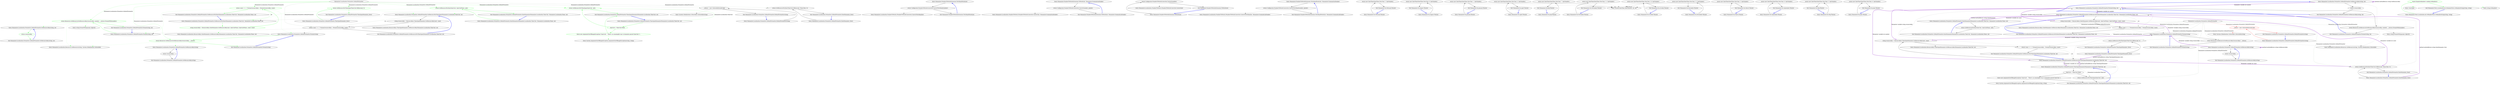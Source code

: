 digraph  {
m0_37 [label="Entry Humanizer.Localisation.Formatters.DefaultFormatter.GetResourceKey(string, int)", span="105-105", cluster="Humanizer.Localisation.Formatters.DefaultFormatter.GetResourceKey(string, int)", file="DateHumanizeTests.cs"];
m0_39 [label="return resourceKey;", span="107-107", cluster="Humanizer.Localisation.Formatters.DefaultFormatter.GetResourceKey(string, int)", color=green, community=0, file="DateHumanizeTests.cs"];
m0_40 [label="Exit Humanizer.Localisation.Formatters.DefaultFormatter.GetResourceKey(string, int)", span="105-105", cluster="Humanizer.Localisation.Formatters.DefaultFormatter.GetResourceKey(string, int)", file="DateHumanizeTests.cs"];
m0_8 [label="Entry Humanizer.Localisation.Formatters.DefaultFormatter.DateHumanize(Humanizer.Localisation.TimeUnit, Humanizer.Localisation.Tense, int)", span="37-37", cluster="Humanizer.Localisation.Formatters.DefaultFormatter.DateHumanize(Humanizer.Localisation.TimeUnit, Humanizer.Localisation.Tense, int)", file="DateHumanizeTests.cs"];
m0_9 [label="return GetResourceForDate(timeUnit, timeUnitTense, unit);", span="39-39", cluster="Humanizer.Localisation.Formatters.DefaultFormatter.DateHumanize(Humanizer.Localisation.TimeUnit, Humanizer.Localisation.Tense, int)", color=green, community=0, file="DateHumanizeTests.cs"];
m0_10 [label="Exit Humanizer.Localisation.Formatters.DefaultFormatter.DateHumanize(Humanizer.Localisation.TimeUnit, Humanizer.Localisation.Tense, int)", span="37-37", cluster="Humanizer.Localisation.Formatters.DefaultFormatter.DateHumanize(Humanizer.Localisation.TimeUnit, Humanizer.Localisation.Tense, int)", file="DateHumanizeTests.cs"];
m0_7 [label="Entry Humanizer.Localisation.Formatters.DefaultFormatter.GetResourceForDate(Humanizer.Localisation.TimeUnit, Humanizer.Localisation.Tense, int)", span="66-66", cluster="Humanizer.Localisation.Formatters.DefaultFormatter.GetResourceForDate(Humanizer.Localisation.TimeUnit, Humanizer.Localisation.Tense, int)", file="DateHumanizeTests.cs"];
m0_21 [label="string resourceKey = ResourceKeys.DateHumanize.GetResourceKey(unit, timeUnitTense: timeUnitTense, count: count)", span="68-68", cluster="Humanizer.Localisation.Formatters.DefaultFormatter.GetResourceForDate(Humanizer.Localisation.TimeUnit, Humanizer.Localisation.Tense, int)", color=green, community=0, file="DateHumanizeTests.cs"];
m0_22 [label="return count == 1 ? Format(resourceKey) : Format(resourceKey, count);", span="69-69", cluster="Humanizer.Localisation.Formatters.DefaultFormatter.GetResourceForDate(Humanizer.Localisation.TimeUnit, Humanizer.Localisation.Tense, int)", color=green, community=0, file="DateHumanizeTests.cs"];
m0_23 [label="Exit Humanizer.Localisation.Formatters.DefaultFormatter.GetResourceForDate(Humanizer.Localisation.TimeUnit, Humanizer.Localisation.Tense, int)", span="66-66", cluster="Humanizer.Localisation.Formatters.DefaultFormatter.GetResourceForDate(Humanizer.Localisation.TimeUnit, Humanizer.Localisation.Tense, int)", file="DateHumanizeTests.cs"];
m0_24 [label="Entry Humanizer.Localisation.ResourceKeys.DateHumanize.GetResourceKey(Humanizer.Localisation.TimeUnit, Humanizer.Localisation.Tense, int)", span="30-30", cluster="Humanizer.Localisation.ResourceKeys.DateHumanize.GetResourceKey(Humanizer.Localisation.TimeUnit, Humanizer.Localisation.Tense, int)", file="DateHumanizeTests.cs"];
m0_0 [label="Entry Humanizer.Localisation.Formatters.DefaultFormatter.DefaultFormatter(string)", span="16-16", cluster="Humanizer.Localisation.Formatters.DefaultFormatter.DefaultFormatter(string)", file="DateHumanizeTests.cs"];
m0_1 [label="_culture = new CultureInfo(localeCode)", span="18-18", cluster="Humanizer.Localisation.Formatters.DefaultFormatter.DefaultFormatter(string)", file="DateHumanizeTests.cs"];
m0_2 [label="Exit Humanizer.Localisation.Formatters.DefaultFormatter.DefaultFormatter(string)", span="16-16", cluster="Humanizer.Localisation.Formatters.DefaultFormatter.DefaultFormatter(string)", file="DateHumanizeTests.cs"];
m0_20 [label="Entry System.ArgumentOutOfRangeException.ArgumentOutOfRangeException(string, string)", span="0-0", cluster="System.ArgumentOutOfRangeException.ArgumentOutOfRangeException(string, string)", file="DateHumanizeTests.cs"];
m0_15 [label="Entry Humanizer.Localisation.Formatters.DefaultFormatter.TimeSpanHumanize(Humanizer.Localisation.TimeUnit, int)", span="58-58", cluster="Humanizer.Localisation.Formatters.DefaultFormatter.TimeSpanHumanize(Humanizer.Localisation.TimeUnit, int)", file="DateHumanizeTests.cs"];
m0_16 [label="timeUnit > TimeUnit.Week", span="60-60", cluster="Humanizer.Localisation.Formatters.DefaultFormatter.TimeSpanHumanize(Humanizer.Localisation.TimeUnit, int)", color=green, community=0, file="DateHumanizeTests.cs"];
m0_17 [label="throw new ArgumentOutOfRangeException(''timeUnit'', ''There's no meaningful way to humanize passed timeUnit.'');", span="61-61", cluster="Humanizer.Localisation.Formatters.DefaultFormatter.TimeSpanHumanize(Humanizer.Localisation.TimeUnit, int)", color=green, community=0, file="DateHumanizeTests.cs"];
m0_18 [label="return GetResourceForTimeSpan(timeUnit, unit);", span="63-63", cluster="Humanizer.Localisation.Formatters.DefaultFormatter.TimeSpanHumanize(Humanizer.Localisation.TimeUnit, int)", color=green, community=0, file="DateHumanizeTests.cs"];
m0_19 [label="Exit Humanizer.Localisation.Formatters.DefaultFormatter.TimeSpanHumanize(Humanizer.Localisation.TimeUnit, int)", span="58-58", cluster="Humanizer.Localisation.Formatters.DefaultFormatter.TimeSpanHumanize(Humanizer.Localisation.TimeUnit, int)", file="DateHumanizeTests.cs"];
m0_26 [label="Entry Humanizer.Localisation.Formatters.DefaultFormatter.Format(string, int)", span="94-94", cluster="Humanizer.Localisation.Formatters.DefaultFormatter.Format(string, int)", file="DateHumanizeTests.cs"];
m0_35 [label="return Resources.GetResource(GetResourceKey(resourceKey, number), _culture).FormatWith(number);", span="96-96", cluster="Humanizer.Localisation.Formatters.DefaultFormatter.Format(string, int)", color=green, community=0, file="DateHumanizeTests.cs"];
m0_36 [label="Exit Humanizer.Localisation.Formatters.DefaultFormatter.Format(string, int)", span="94-94", cluster="Humanizer.Localisation.Formatters.DefaultFormatter.Format(string, int)", file="DateHumanizeTests.cs"];
m0_14 [label="Entry Humanizer.Localisation.Formatters.DefaultFormatter.GetResourceForTimeSpan(Humanizer.Localisation.TimeUnit, int)", span="72-72", cluster="Humanizer.Localisation.Formatters.DefaultFormatter.GetResourceForTimeSpan(Humanizer.Localisation.TimeUnit, int)", file="DateHumanizeTests.cs"];
m0_28 [label="return count == 1 ? Format(resourceKey) : Format(resourceKey, count);", span="75-75", cluster="Humanizer.Localisation.Formatters.DefaultFormatter.GetResourceForTimeSpan(Humanizer.Localisation.TimeUnit, int)", file="DateHumanizeTests.cs"];
m0_27 [label="string resourceKey = ResourceKeys.TimeSpanHumanize.GetResourceKey(unit, count)", span="74-74", cluster="Humanizer.Localisation.Formatters.DefaultFormatter.GetResourceForTimeSpan(Humanizer.Localisation.TimeUnit, int)", file="DateHumanizeTests.cs"];
m0_29 [label="Exit Humanizer.Localisation.Formatters.DefaultFormatter.GetResourceForTimeSpan(Humanizer.Localisation.TimeUnit, int)", span="72-72", cluster="Humanizer.Localisation.Formatters.DefaultFormatter.GetResourceForTimeSpan(Humanizer.Localisation.TimeUnit, int)", file="DateHumanizeTests.cs"];
m0_38 [label="Entry string.FormatWith(params object[])", span="15-15", cluster="string.FormatWith(params object[])", file="DateHumanizeTests.cs"];
m0_25 [label="Entry Humanizer.Localisation.Formatters.DefaultFormatter.Format(string)", span="83-83", cluster="Humanizer.Localisation.Formatters.DefaultFormatter.Format(string)", file="DateHumanizeTests.cs"];
m0_31 [label="return Resources.GetResource(GetResourceKey(resourceKey), _culture);", span="85-85", cluster="Humanizer.Localisation.Formatters.DefaultFormatter.Format(string)", color=green, community=0, file="DateHumanizeTests.cs"];
m0_32 [label="Exit Humanizer.Localisation.Formatters.DefaultFormatter.Format(string)", span="83-83", cluster="Humanizer.Localisation.Formatters.DefaultFormatter.Format(string)", file="DateHumanizeTests.cs"];
m0_30 [label="Entry Humanizer.Localisation.ResourceKeys.TimeSpanHumanize.GetResourceKey(Humanizer.Localisation.TimeUnit, int)", span="22-22", cluster="Humanizer.Localisation.ResourceKeys.TimeSpanHumanize.GetResourceKey(Humanizer.Localisation.TimeUnit, int)", file="DateHumanizeTests.cs"];
m0_33 [label="Entry Humanizer.Localisation.Formatters.DefaultFormatter.GetResourceKey(string)", span="115-115", cluster="Humanizer.Localisation.Formatters.DefaultFormatter.GetResourceKey(string)", file="DateHumanizeTests.cs"];
m0_41 [label="return resourceKey;", span="117-117", cluster="Humanizer.Localisation.Formatters.DefaultFormatter.GetResourceKey(string)", file="DateHumanizeTests.cs"];
m0_42 [label="Exit Humanizer.Localisation.Formatters.DefaultFormatter.GetResourceKey(string)", span="115-115", cluster="Humanizer.Localisation.Formatters.DefaultFormatter.GetResourceKey(string)", file="DateHumanizeTests.cs"];
m0_34 [label="Entry Humanizer.Localisation.Resources.GetResource(string, System.Globalization.CultureInfo)", span="19-19", cluster="Humanizer.Localisation.Resources.GetResource(string, System.Globalization.CultureInfo)", file="DateHumanizeTests.cs"];
m0_11 [label="Entry Humanizer.Localisation.Formatters.DefaultFormatter.TimeSpanHumanize_Zero()", span="46-46", cluster="Humanizer.Localisation.Formatters.DefaultFormatter.TimeSpanHumanize_Zero()", file="DateHumanizeTests.cs"];
m0_12 [label="return GetResourceForTimeSpan(TimeUnit.Millisecond, 0);", span="48-48", cluster="Humanizer.Localisation.Formatters.DefaultFormatter.TimeSpanHumanize_Zero()", color=green, community=0, file="DateHumanizeTests.cs"];
m0_13 [label="Exit Humanizer.Localisation.Formatters.DefaultFormatter.TimeSpanHumanize_Zero()", span="46-46", cluster="Humanizer.Localisation.Formatters.DefaultFormatter.TimeSpanHumanize_Zero()", file="DateHumanizeTests.cs"];
m0_4 [label="Entry Humanizer.Localisation.Formatters.DefaultFormatter.DateHumanize_Now()", span="25-25", cluster="Humanizer.Localisation.Formatters.DefaultFormatter.DateHumanize_Now()", file="DateHumanizeTests.cs"];
m0_5 [label="return GetResourceForDate(TimeUnit.Millisecond, Tense.Past, 0);", span="27-27", cluster="Humanizer.Localisation.Formatters.DefaultFormatter.DateHumanize_Now()", file="DateHumanizeTests.cs"];
m0_6 [label="Exit Humanizer.Localisation.Formatters.DefaultFormatter.DateHumanize_Now()", span="25-25", cluster="Humanizer.Localisation.Formatters.DefaultFormatter.DateHumanize_Now()", file="DateHumanizeTests.cs"];
m0_3 [label="Entry System.Globalization.CultureInfo.CultureInfo(string)", span="0-0", cluster="System.Globalization.CultureInfo.CultureInfo(string)", file="DateHumanizeTests.cs"];
m0_43 [label="Humanizer.Localisation.Formatters.DefaultFormatter", span="", file="DateHumanizeTests.cs"];
m1_8 [label="Entry Humanizer.NumberToWordsExtension.ToOrdinalWords(int)", span="52-52", cluster="Humanizer.NumberToWordsExtension.ToOrdinalWords(int)", file="NumberToWordsExtension.cs"];
m1_9 [label="return Configurator.NumberToWordsConverter.ConvertToOrdinal(number);", span="54-54", cluster="Humanizer.NumberToWordsExtension.ToOrdinalWords(int)", file="NumberToWordsExtension.cs"];
m1_10 [label="Exit Humanizer.NumberToWordsExtension.ToOrdinalWords(int)", span="52-52", cluster="Humanizer.NumberToWordsExtension.ToOrdinalWords(int)", file="NumberToWordsExtension.cs"];
m1_11 [label="Entry Humanizer.Localisation.NumberToWords.INumberToWordsConverter.ConvertToOrdinal(int)", span="27-27", cluster="Humanizer.Localisation.NumberToWords.INumberToWordsConverter.ConvertToOrdinal(int)", file="NumberToWordsExtension.cs"];
m1_4 [label="Entry Humanizer.NumberToWordsExtension.ToWords(int, Humanizer.GrammaticalGender)", span="42-42", cluster="Humanizer.NumberToWordsExtension.ToWords(int, Humanizer.GrammaticalGender)", file="NumberToWordsExtension.cs"];
m1_5 [label="return Configurator.NumberToWordsConverter.Convert(number, gender);", span="44-44", cluster="Humanizer.NumberToWordsExtension.ToWords(int, Humanizer.GrammaticalGender)", file="NumberToWordsExtension.cs"];
m1_6 [label="Exit Humanizer.NumberToWordsExtension.ToWords(int, Humanizer.GrammaticalGender)", span="42-42", cluster="Humanizer.NumberToWordsExtension.ToWords(int, Humanizer.GrammaticalGender)", file="NumberToWordsExtension.cs"];
m1_3 [label="Entry Humanizer.Localisation.NumberToWords.INumberToWordsConverter.Convert(int)", span="12-12", cluster="Humanizer.Localisation.NumberToWords.INumberToWordsConverter.Convert(int)", file="NumberToWordsExtension.cs"];
m1_0 [label="Entry Humanizer.NumberToWordsExtension.ToWords(int)", span="18-18", cluster="Humanizer.NumberToWordsExtension.ToWords(int)", file="NumberToWordsExtension.cs"];
m1_1 [label="return Configurator.NumberToWordsConverter.Convert(number);", span="20-20", cluster="Humanizer.NumberToWordsExtension.ToWords(int)", file="NumberToWordsExtension.cs"];
m1_2 [label="Exit Humanizer.NumberToWordsExtension.ToWords(int)", span="18-18", cluster="Humanizer.NumberToWordsExtension.ToWords(int)", file="NumberToWordsExtension.cs"];
m1_7 [label="Entry Humanizer.Localisation.NumberToWords.INumberToWordsConverter.Convert(int, Humanizer.GrammaticalGender)", span="20-20", cluster="Humanizer.Localisation.NumberToWords.INumberToWordsConverter.Convert(int, Humanizer.GrammaticalGender)", file="NumberToWordsExtension.cs"];
m1_12 [label="Entry Humanizer.NumberToWordsExtension.ToOrdinalWords(int, Humanizer.GrammaticalGender)", span="65-65", cluster="Humanizer.NumberToWordsExtension.ToOrdinalWords(int, Humanizer.GrammaticalGender)", file="NumberToWordsExtension.cs"];
m1_13 [label="return Configurator.NumberToWordsConverter.ConvertToOrdinal(number, gender);", span="67-67", cluster="Humanizer.NumberToWordsExtension.ToOrdinalWords(int, Humanizer.GrammaticalGender)", file="NumberToWordsExtension.cs"];
m1_14 [label="Exit Humanizer.NumberToWordsExtension.ToOrdinalWords(int, Humanizer.GrammaticalGender)", span="65-65", cluster="Humanizer.NumberToWordsExtension.ToOrdinalWords(int, Humanizer.GrammaticalGender)", file="NumberToWordsExtension.cs"];
m1_15 [label="Entry Humanizer.Localisation.NumberToWords.INumberToWordsConverter.ConvertToOrdinal(int, Humanizer.GrammaticalGender)", span="35-35", cluster="Humanizer.Localisation.NumberToWords.INumberToWordsConverter.ConvertToOrdinal(int, Humanizer.GrammaticalGender)", file="NumberToWordsExtension.cs"];
m2_3 [label="Entry System.DateTime.DateTime(int, int, int)", span="0-0", cluster="System.DateTime.DateTime(int, int, int)", file="On.Days.cs"];
m2_4 [label="Entry Humanizer.On.February.The(int)", span="280-280", cluster="Humanizer.On.February.The(int)", file="On.Days.cs"];
m2_5 [label="return new DateTime(DateTime.Now.Year, 2, dayNumber);", span="282-282", cluster="Humanizer.On.February.The(int)", file="On.Days.cs"];
m2_6 [label="Exit Humanizer.On.February.The(int)", span="280-280", cluster="Humanizer.On.February.The(int)", file="On.Days.cs"];
m2_22 [label="Entry Humanizer.On.August.The(int)", span="1820-1820", cluster="Humanizer.On.August.The(int)", file="On.Days.cs"];
m2_23 [label="return new DateTime(DateTime.Now.Year, 8, dayNumber);", span="1822-1822", cluster="Humanizer.On.August.The(int)", file="On.Days.cs"];
m2_24 [label="Exit Humanizer.On.August.The(int)", span="1820-1820", cluster="Humanizer.On.August.The(int)", file="On.Days.cs"];
m2_0 [label="Entry Humanizer.On.January.The(int)", span="18-18", cluster="Humanizer.On.January.The(int)", file="On.Days.cs"];
m2_1 [label="return new DateTime(DateTime.Now.Year, 1, dayNumber);", span="20-20", cluster="Humanizer.On.January.The(int)", file="On.Days.cs"];
m2_2 [label="Exit Humanizer.On.January.The(int)", span="18-18", cluster="Humanizer.On.January.The(int)", file="On.Days.cs"];
m2_10 [label="Entry Humanizer.On.April.The(int)", span="788-788", cluster="Humanizer.On.April.The(int)", file="On.Days.cs"];
m2_11 [label="return new DateTime(DateTime.Now.Year, 4, dayNumber);", span="790-790", cluster="Humanizer.On.April.The(int)", file="On.Days.cs"];
m2_12 [label="Exit Humanizer.On.April.The(int)", span="788-788", cluster="Humanizer.On.April.The(int)", file="On.Days.cs"];
m2_19 [label="Entry Humanizer.On.July.The(int)", span="1558-1558", cluster="Humanizer.On.July.The(int)", file="On.Days.cs"];
m2_20 [label="return new DateTime(DateTime.Now.Year, 7, dayNumber);", span="1560-1560", cluster="Humanizer.On.July.The(int)", file="On.Days.cs"];
m2_21 [label="Exit Humanizer.On.July.The(int)", span="1558-1558", cluster="Humanizer.On.July.The(int)", file="On.Days.cs"];
m2_31 [label="Entry Humanizer.On.November.The(int)", span="2598-2598", cluster="Humanizer.On.November.The(int)", file="On.Days.cs"];
m2_32 [label="return new DateTime(DateTime.Now.Year, 11, dayNumber);", span="2600-2600", cluster="Humanizer.On.November.The(int)", file="On.Days.cs"];
m2_33 [label="Exit Humanizer.On.November.The(int)", span="2598-2598", cluster="Humanizer.On.November.The(int)", file="On.Days.cs"];
m2_28 [label="Entry Humanizer.On.October.The(int)", span="2336-2336", cluster="Humanizer.On.October.The(int)", file="On.Days.cs"];
m2_29 [label="return new DateTime(DateTime.Now.Year, 10, dayNumber);", span="2338-2338", cluster="Humanizer.On.October.The(int)", file="On.Days.cs"];
m2_30 [label="Exit Humanizer.On.October.The(int)", span="2336-2336", cluster="Humanizer.On.October.The(int)", file="On.Days.cs"];
m2_34 [label="Entry Humanizer.On.December.The(int)", span="2852-2852", cluster="Humanizer.On.December.The(int)", file="On.Days.cs"];
m2_35 [label="return new DateTime(DateTime.Now.Year, 12, dayNumber);", span="2854-2854", cluster="Humanizer.On.December.The(int)", file="On.Days.cs"];
m2_36 [label="Exit Humanizer.On.December.The(int)", span="2852-2852", cluster="Humanizer.On.December.The(int)", file="On.Days.cs"];
m2_7 [label="Entry Humanizer.On.March.The(int)", span="526-526", cluster="Humanizer.On.March.The(int)", file="On.Days.cs"];
m2_8 [label="return new DateTime(DateTime.Now.Year, 3, dayNumber);", span="528-528", cluster="Humanizer.On.March.The(int)", file="On.Days.cs"];
m2_9 [label="Exit Humanizer.On.March.The(int)", span="526-526", cluster="Humanizer.On.March.The(int)", file="On.Days.cs"];
m2_25 [label="Entry Humanizer.On.September.The(int)", span="2082-2082", cluster="Humanizer.On.September.The(int)", file="On.Days.cs"];
m2_26 [label="return new DateTime(DateTime.Now.Year, 9, dayNumber);", span="2084-2084", cluster="Humanizer.On.September.The(int)", file="On.Days.cs"];
m2_27 [label="Exit Humanizer.On.September.The(int)", span="2082-2082", cluster="Humanizer.On.September.The(int)", file="On.Days.cs"];
m2_13 [label="Entry Humanizer.On.May.The(int)", span="1042-1042", cluster="Humanizer.On.May.The(int)", file="On.Days.cs"];
m2_14 [label="return new DateTime(DateTime.Now.Year, 5, dayNumber);", span="1044-1044", cluster="Humanizer.On.May.The(int)", file="On.Days.cs"];
m2_15 [label="Exit Humanizer.On.May.The(int)", span="1042-1042", cluster="Humanizer.On.May.The(int)", file="On.Days.cs"];
m2_16 [label="Entry Humanizer.On.June.The(int)", span="1304-1304", cluster="Humanizer.On.June.The(int)", file="On.Days.cs"];
m2_17 [label="return new DateTime(DateTime.Now.Year, 6, dayNumber);", span="1306-1306", cluster="Humanizer.On.June.The(int)", file="On.Days.cs"];
m2_18 [label="Exit Humanizer.On.June.The(int)", span="1304-1304", cluster="Humanizer.On.June.The(int)", file="On.Days.cs"];
m3_37 [label="Entry Humanizer.Localisation.Formatters.DefaultFormatter.GetResourceKey(string, int)", span="105-105", cluster="Humanizer.Localisation.Formatters.DefaultFormatter.GetResourceKey(string, int)", file="OrdinalizeExtensions.cs"];
m3_39 [label="return resourceKey;", span="107-107", cluster="Humanizer.Localisation.Formatters.DefaultFormatter.GetResourceKey(string, int)", file="OrdinalizeExtensions.cs"];
m3_40 [label="Exit Humanizer.Localisation.Formatters.DefaultFormatter.GetResourceKey(string, int)", span="105-105", cluster="Humanizer.Localisation.Formatters.DefaultFormatter.GetResourceKey(string, int)", file="OrdinalizeExtensions.cs"];
m3_0 [label="Entry Humanizer.Localisation.Formatters.DefaultFormatter.DefaultFormatter(string)", span="16-16", cluster="Humanizer.Localisation.Formatters.DefaultFormatter.DefaultFormatter(string)", file="OrdinalizeExtensions.cs"];
m3_1 [label="_culture = new CultureInfo(localeCode)", span="18-18", cluster="Humanizer.Localisation.Formatters.DefaultFormatter.DefaultFormatter(string)", color=red, community=0, file="OrdinalizeExtensions.cs"];
m3_2 [label="Exit Humanizer.Localisation.Formatters.DefaultFormatter.DefaultFormatter(string)", span="16-16", cluster="Humanizer.Localisation.Formatters.DefaultFormatter.DefaultFormatter(string)", file="OrdinalizeExtensions.cs"];
m3_7 [label="Entry Humanizer.Localisation.Formatters.DefaultFormatter.GetResourceForDate(Humanizer.Localisation.TimeUnit, Humanizer.Localisation.Tense, int)", span="66-66", cluster="Humanizer.Localisation.Formatters.DefaultFormatter.GetResourceForDate(Humanizer.Localisation.TimeUnit, Humanizer.Localisation.Tense, int)", file="OrdinalizeExtensions.cs"];
m3_21 [label="string resourceKey = ResourceKeys.DateHumanize.GetResourceKey(unit, timeUnitTense: timeUnitTense, count: count)", span="68-68", cluster="Humanizer.Localisation.Formatters.DefaultFormatter.GetResourceForDate(Humanizer.Localisation.TimeUnit, Humanizer.Localisation.Tense, int)", file="OrdinalizeExtensions.cs"];
m3_22 [label="return count == 1 ? Format(resourceKey) : Format(resourceKey, count);", span="69-69", cluster="Humanizer.Localisation.Formatters.DefaultFormatter.GetResourceForDate(Humanizer.Localisation.TimeUnit, Humanizer.Localisation.Tense, int)", file="OrdinalizeExtensions.cs"];
m3_23 [label="Exit Humanizer.Localisation.Formatters.DefaultFormatter.GetResourceForDate(Humanizer.Localisation.TimeUnit, Humanizer.Localisation.Tense, int)", span="66-66", cluster="Humanizer.Localisation.Formatters.DefaultFormatter.GetResourceForDate(Humanizer.Localisation.TimeUnit, Humanizer.Localisation.Tense, int)", file="OrdinalizeExtensions.cs"];
m3_8 [label="Entry Humanizer.Localisation.Formatters.DefaultFormatter.DateHumanize(Humanizer.Localisation.TimeUnit, Humanizer.Localisation.Tense, int)", span="37-37", cluster="Humanizer.Localisation.Formatters.DefaultFormatter.DateHumanize(Humanizer.Localisation.TimeUnit, Humanizer.Localisation.Tense, int)", file="OrdinalizeExtensions.cs"];
m3_9 [label="return GetResourceForDate(timeUnit, timeUnitTense, unit);", span="39-39", cluster="Humanizer.Localisation.Formatters.DefaultFormatter.DateHumanize(Humanizer.Localisation.TimeUnit, Humanizer.Localisation.Tense, int)", file="OrdinalizeExtensions.cs"];
m3_10 [label="Exit Humanizer.Localisation.Formatters.DefaultFormatter.DateHumanize(Humanizer.Localisation.TimeUnit, Humanizer.Localisation.Tense, int)", span="37-37", cluster="Humanizer.Localisation.Formatters.DefaultFormatter.DateHumanize(Humanizer.Localisation.TimeUnit, Humanizer.Localisation.Tense, int)", file="OrdinalizeExtensions.cs"];
m3_24 [label="Entry Humanizer.Localisation.ResourceKeys.DateHumanize.GetResourceKey(Humanizer.Localisation.TimeUnit, Humanizer.Localisation.Tense, int)", span="30-30", cluster="Humanizer.Localisation.ResourceKeys.DateHumanize.GetResourceKey(Humanizer.Localisation.TimeUnit, Humanizer.Localisation.Tense, int)", file="OrdinalizeExtensions.cs"];
m3_20 [label="Entry System.ArgumentOutOfRangeException.ArgumentOutOfRangeException(string, string)", span="0-0", cluster="System.ArgumentOutOfRangeException.ArgumentOutOfRangeException(string, string)", file="OrdinalizeExtensions.cs"];
m3_15 [label="Entry Humanizer.Localisation.Formatters.DefaultFormatter.TimeSpanHumanize(Humanizer.Localisation.TimeUnit, int)", span="58-58", cluster="Humanizer.Localisation.Formatters.DefaultFormatter.TimeSpanHumanize(Humanizer.Localisation.TimeUnit, int)", file="OrdinalizeExtensions.cs"];
m3_16 [label="timeUnit > TimeUnit.Week", span="60-60", cluster="Humanizer.Localisation.Formatters.DefaultFormatter.TimeSpanHumanize(Humanizer.Localisation.TimeUnit, int)", file="OrdinalizeExtensions.cs"];
m3_18 [label="return GetResourceForTimeSpan(timeUnit, unit);", span="63-63", cluster="Humanizer.Localisation.Formatters.DefaultFormatter.TimeSpanHumanize(Humanizer.Localisation.TimeUnit, int)", file="OrdinalizeExtensions.cs"];
m3_17 [label="throw new ArgumentOutOfRangeException(''timeUnit'', ''There's no meaningful way to humanize passed timeUnit.'');", span="61-61", cluster="Humanizer.Localisation.Formatters.DefaultFormatter.TimeSpanHumanize(Humanizer.Localisation.TimeUnit, int)", file="OrdinalizeExtensions.cs"];
m3_19 [label="Exit Humanizer.Localisation.Formatters.DefaultFormatter.TimeSpanHumanize(Humanizer.Localisation.TimeUnit, int)", span="58-58", cluster="Humanizer.Localisation.Formatters.DefaultFormatter.TimeSpanHumanize(Humanizer.Localisation.TimeUnit, int)", file="OrdinalizeExtensions.cs"];
m3_26 [label="Entry Humanizer.Localisation.Formatters.DefaultFormatter.Format(string, int)", span="94-94", cluster="Humanizer.Localisation.Formatters.DefaultFormatter.Format(string, int)", file="OrdinalizeExtensions.cs"];
m3_35 [label="return Resources.GetResource(GetResourceKey(resourceKey, number), _culture).FormatWith(number);", span="96-96", cluster="Humanizer.Localisation.Formatters.DefaultFormatter.Format(string, int)", file="OrdinalizeExtensions.cs"];
m3_36 [label="Exit Humanizer.Localisation.Formatters.DefaultFormatter.Format(string, int)", span="94-94", cluster="Humanizer.Localisation.Formatters.DefaultFormatter.Format(string, int)", file="OrdinalizeExtensions.cs"];
m3_14 [label="Entry Humanizer.Localisation.Formatters.DefaultFormatter.GetResourceForTimeSpan(Humanizer.Localisation.TimeUnit, int)", span="72-72", cluster="Humanizer.Localisation.Formatters.DefaultFormatter.GetResourceForTimeSpan(Humanizer.Localisation.TimeUnit, int)", file="OrdinalizeExtensions.cs"];
m3_27 [label="string resourceKey = ResourceKeys.TimeSpanHumanize.GetResourceKey(unit, count)", span="74-74", cluster="Humanizer.Localisation.Formatters.DefaultFormatter.GetResourceForTimeSpan(Humanizer.Localisation.TimeUnit, int)", file="OrdinalizeExtensions.cs"];
m3_28 [label="return count == 1 ? Format(resourceKey) : Format(resourceKey, count);", span="75-75", cluster="Humanizer.Localisation.Formatters.DefaultFormatter.GetResourceForTimeSpan(Humanizer.Localisation.TimeUnit, int)", file="OrdinalizeExtensions.cs"];
m3_29 [label="Exit Humanizer.Localisation.Formatters.DefaultFormatter.GetResourceForTimeSpan(Humanizer.Localisation.TimeUnit, int)", span="72-72", cluster="Humanizer.Localisation.Formatters.DefaultFormatter.GetResourceForTimeSpan(Humanizer.Localisation.TimeUnit, int)", file="OrdinalizeExtensions.cs"];
m3_38 [label="Entry string.FormatWith(params object[])", span="15-15", cluster="string.FormatWith(params object[])", file="OrdinalizeExtensions.cs"];
m3_25 [label="Entry Humanizer.Localisation.Formatters.DefaultFormatter.Format(string)", span="83-83", cluster="Humanizer.Localisation.Formatters.DefaultFormatter.Format(string)", file="OrdinalizeExtensions.cs"];
m3_31 [label="return Resources.GetResource(GetResourceKey(resourceKey), _culture);", span="85-85", cluster="Humanizer.Localisation.Formatters.DefaultFormatter.Format(string)", file="OrdinalizeExtensions.cs"];
m3_32 [label="Exit Humanizer.Localisation.Formatters.DefaultFormatter.Format(string)", span="83-83", cluster="Humanizer.Localisation.Formatters.DefaultFormatter.Format(string)", file="OrdinalizeExtensions.cs"];
m3_30 [label="Entry Humanizer.Localisation.ResourceKeys.TimeSpanHumanize.GetResourceKey(Humanizer.Localisation.TimeUnit, int)", span="22-22", cluster="Humanizer.Localisation.ResourceKeys.TimeSpanHumanize.GetResourceKey(Humanizer.Localisation.TimeUnit, int)", file="OrdinalizeExtensions.cs"];
m3_33 [label="Entry Humanizer.Localisation.Formatters.DefaultFormatter.GetResourceKey(string)", span="115-115", cluster="Humanizer.Localisation.Formatters.DefaultFormatter.GetResourceKey(string)", file="OrdinalizeExtensions.cs"];
m3_41 [label="return resourceKey;", span="117-117", cluster="Humanizer.Localisation.Formatters.DefaultFormatter.GetResourceKey(string)", file="OrdinalizeExtensions.cs"];
m3_42 [label="Exit Humanizer.Localisation.Formatters.DefaultFormatter.GetResourceKey(string)", span="115-115", cluster="Humanizer.Localisation.Formatters.DefaultFormatter.GetResourceKey(string)", file="OrdinalizeExtensions.cs"];
m3_34 [label="Entry Humanizer.Localisation.Resources.GetResource(string, System.Globalization.CultureInfo)", span="19-19", cluster="Humanizer.Localisation.Resources.GetResource(string, System.Globalization.CultureInfo)", file="OrdinalizeExtensions.cs"];
m3_11 [label="Entry Humanizer.Localisation.Formatters.DefaultFormatter.TimeSpanHumanize_Zero()", span="46-46", cluster="Humanizer.Localisation.Formatters.DefaultFormatter.TimeSpanHumanize_Zero()", file="OrdinalizeExtensions.cs"];
m3_12 [label="return GetResourceForTimeSpan(TimeUnit.Millisecond, 0);", span="48-48", cluster="Humanizer.Localisation.Formatters.DefaultFormatter.TimeSpanHumanize_Zero()", file="OrdinalizeExtensions.cs"];
m3_13 [label="Exit Humanizer.Localisation.Formatters.DefaultFormatter.TimeSpanHumanize_Zero()", span="46-46", cluster="Humanizer.Localisation.Formatters.DefaultFormatter.TimeSpanHumanize_Zero()", file="OrdinalizeExtensions.cs"];
m3_4 [label="Entry Humanizer.Localisation.Formatters.DefaultFormatter.DateHumanize_Now()", span="25-25", cluster="Humanizer.Localisation.Formatters.DefaultFormatter.DateHumanize_Now()", file="OrdinalizeExtensions.cs"];
m3_5 [label="return GetResourceForDate(TimeUnit.Millisecond, Tense.Past, 0);", span="27-27", cluster="Humanizer.Localisation.Formatters.DefaultFormatter.DateHumanize_Now()", file="OrdinalizeExtensions.cs"];
m3_6 [label="Exit Humanizer.Localisation.Formatters.DefaultFormatter.DateHumanize_Now()", span="25-25", cluster="Humanizer.Localisation.Formatters.DefaultFormatter.DateHumanize_Now()", file="OrdinalizeExtensions.cs"];
m3_3 [label="Entry System.Globalization.CultureInfo.CultureInfo(string)", span="0-0", cluster="System.Globalization.CultureInfo.CultureInfo(string)", file="OrdinalizeExtensions.cs"];
m3_43 [label="Humanizer.Localisation.Formatters.DefaultFormatter", span="", file="OrdinalizeExtensions.cs"];
m4_6 [label="Entry Unk.Equal", span="", cluster="Unk.Equal", file="OrdinalizeTests.cs"];
m4_2 [label="Entry Humanizer.Tests.Localisation.de.OrdinalizeTests.OrdinalizeString(string, string)", span="23-23", cluster="Humanizer.Tests.Localisation.de.OrdinalizeTests.OrdinalizeString(string, string)", file="OrdinalizeTests.cs"];
m4_3 [label="Assert.Equal(ordinalized, number.Ordinalize())", span="25-25", cluster="Humanizer.Tests.Localisation.de.OrdinalizeTests.OrdinalizeString(string, string)", color=green, community=0, file="OrdinalizeTests.cs"];
m4_4 [label="Exit Humanizer.Tests.Localisation.de.OrdinalizeTests.OrdinalizeString(string, string)", span="23-23", cluster="Humanizer.Tests.Localisation.de.OrdinalizeTests.OrdinalizeString(string, string)", file="OrdinalizeTests.cs"];
m4_5 [label="Entry string.Ordinalize()", span="27-27", cluster="string.Ordinalize()", file="OrdinalizeTests.cs"];
m0_37 -> m0_39  [key=0, style=solid, color=green];
m0_39 -> m0_40  [key=0, style=solid, color=green];
m0_40 -> m0_37  [key=0, style=bold, color=blue];
m0_8 -> m0_9  [key=0, style=solid, color=green];
m0_9 -> m0_10  [key=0, style=solid, color=green];
m0_9 -> m0_7  [key=2, style=dotted, color=green];
m0_10 -> m0_8  [key=0, style=bold, color=blue];
m0_7 -> m0_21  [key=0, style=solid, color=green];
m0_7 -> m0_22  [key=1, style=dashed, color=green, label=int];
m0_21 -> m0_22  [key=0, style=solid, color=green];
m0_21 -> m0_24  [key=2, style=dotted, color=green];
m0_22 -> m0_23  [key=0, style=solid, color=green];
m0_22 -> m0_25  [key=2, style=dotted, color=green];
m0_22 -> m0_26  [key=2, style=dotted, color=green];
m0_23 -> m0_7  [key=0, style=bold, color=blue];
m0_0 -> m0_1  [key=0, style=solid];
m0_1 -> m0_2  [key=0, style=solid];
m0_1 -> m0_3  [key=2, style=dotted];
m0_2 -> m0_0  [key=0, style=bold, color=blue];
m0_15 -> m0_16  [key=0, style=solid, color=green];
m0_15 -> m0_18  [key=1, style=dashed, color=green, label="Humanizer.Localisation.TimeUnit"];
m0_16 -> m0_17  [key=0, style=solid, color=green];
m0_16 -> m0_18  [key=0, style=solid, color=green];
m0_17 -> m0_19  [key=0, style=solid, color=green];
m0_17 -> m0_20  [key=2, style=dotted, color=green];
m0_18 -> m0_19  [key=0, style=solid, color=green];
m0_18 -> m0_14  [key=2, style=dotted, color=green];
m0_19 -> m0_15  [key=0, style=bold, color=blue];
m0_26 -> m0_35  [key=0, style=solid, color=green];
m0_35 -> m0_36  [key=0, style=solid, color=green];
m0_35 -> m0_37  [key=2, style=dotted, color=green];
m0_35 -> m0_34  [key=2, style=dotted, color=green];
m0_35 -> m0_38  [key=2, style=dotted, color=green];
m0_36 -> m0_26  [key=0, style=bold, color=blue];
m0_14 -> m0_27  [key=0, style=solid];
m0_14 -> m0_28  [key=1, style=dashed, color=darkseagreen4, label=int];
m0_28 -> m0_25  [key=2, style=dotted];
m0_28 -> m0_26  [key=2, style=dotted];
m0_28 -> m0_29  [key=0, style=solid];
m0_27 -> m0_28  [key=0, style=solid];
m0_27 -> m0_30  [key=2, style=dotted];
m0_29 -> m0_14  [key=0, style=bold, color=blue];
m0_25 -> m0_31  [key=0, style=solid, color=green];
m0_31 -> m0_32  [key=0, style=solid, color=green];
m0_31 -> m0_33  [key=2, style=dotted, color=green];
m0_31 -> m0_34  [key=2, style=dotted, color=green];
m0_32 -> m0_25  [key=0, style=bold, color=blue];
m0_33 -> m0_41  [key=0, style=solid];
m0_41 -> m0_42  [key=0, style=solid];
m0_42 -> m0_33  [key=0, style=bold, color=blue];
m0_11 -> m0_12  [key=0, style=solid, color=green];
m0_12 -> m0_13  [key=0, style=solid, color=green];
m0_12 -> m0_14  [key=2, style=dotted, color=green];
m0_13 -> m0_11  [key=0, style=bold, color=blue];
m0_4 -> m0_5  [key=0, style=solid];
m0_5 -> m0_7  [key=2, style=dotted];
m0_5 -> m0_6  [key=0, style=solid];
m0_6 -> m0_4  [key=0, style=bold, color=blue];
m0_43 -> m0_9  [key=1, style=dashed, color=green, label="Humanizer.Localisation.Formatters.DefaultFormatter"];
m0_43 -> m0_12  [key=1, style=dashed, color=green, label="Humanizer.Localisation.Formatters.DefaultFormatter"];
m0_43 -> m0_18  [key=1, style=dashed, color=green, label="Humanizer.Localisation.Formatters.DefaultFormatter"];
m0_43 -> m0_22  [key=1, style=dashed, color=green, label="Humanizer.Localisation.Formatters.DefaultFormatter"];
m0_43 -> m0_31  [key=1, style=dashed, color=green, label="Humanizer.Localisation.Formatters.DefaultFormatter"];
m0_43 -> m0_35  [key=1, style=dashed, color=green, label="Humanizer.Localisation.Formatters.DefaultFormatter"];
m0_43 -> m0_1  [key=1, style=dashed, color=darkseagreen4, label="Humanizer.Localisation.Formatters.DefaultFormatter"];
m0_43 -> m0_5  [key=1, style=dashed, color=darkseagreen4, label="Humanizer.Localisation.Formatters.DefaultFormatter"];
m0_43 -> m0_28  [key=1, style=dashed, color=darkseagreen4, label="Humanizer.Localisation.Formatters.DefaultFormatter"];
m1_8 -> m1_9  [key=0, style=solid];
m1_9 -> m1_10  [key=0, style=solid];
m1_9 -> m1_11  [key=2, style=dotted];
m1_10 -> m1_8  [key=0, style=bold, color=blue];
m1_4 -> m1_5  [key=0, style=solid];
m1_5 -> m1_6  [key=0, style=solid];
m1_5 -> m1_7  [key=2, style=dotted];
m1_6 -> m1_4  [key=0, style=bold, color=blue];
m1_0 -> m1_1  [key=0, style=solid];
m1_1 -> m1_2  [key=0, style=solid];
m1_1 -> m1_3  [key=2, style=dotted];
m1_2 -> m1_0  [key=0, style=bold, color=blue];
m1_12 -> m1_13  [key=0, style=solid];
m1_13 -> m1_14  [key=0, style=solid];
m1_13 -> m1_15  [key=2, style=dotted];
m1_14 -> m1_12  [key=0, style=bold, color=blue];
m2_4 -> m2_5  [key=0, style=solid];
m2_5 -> m2_6  [key=0, style=solid];
m2_5 -> m2_3  [key=2, style=dotted];
m2_6 -> m2_4  [key=0, style=bold, color=blue];
m2_22 -> m2_23  [key=0, style=solid];
m2_23 -> m2_24  [key=0, style=solid];
m2_23 -> m2_3  [key=2, style=dotted];
m2_24 -> m2_22  [key=0, style=bold, color=blue];
m2_0 -> m2_1  [key=0, style=solid];
m2_1 -> m2_2  [key=0, style=solid];
m2_1 -> m2_3  [key=2, style=dotted];
m2_2 -> m2_0  [key=0, style=bold, color=blue];
m2_10 -> m2_11  [key=0, style=solid];
m2_11 -> m2_12  [key=0, style=solid];
m2_11 -> m2_3  [key=2, style=dotted];
m2_12 -> m2_10  [key=0, style=bold, color=blue];
m2_19 -> m2_20  [key=0, style=solid];
m2_20 -> m2_21  [key=0, style=solid];
m2_20 -> m2_3  [key=2, style=dotted];
m2_21 -> m2_19  [key=0, style=bold, color=blue];
m2_31 -> m2_32  [key=0, style=solid];
m2_32 -> m2_33  [key=0, style=solid];
m2_32 -> m2_3  [key=2, style=dotted];
m2_33 -> m2_31  [key=0, style=bold, color=blue];
m2_28 -> m2_29  [key=0, style=solid];
m2_29 -> m2_30  [key=0, style=solid];
m2_29 -> m2_3  [key=2, style=dotted];
m2_30 -> m2_28  [key=0, style=bold, color=blue];
m2_34 -> m2_35  [key=0, style=solid];
m2_35 -> m2_36  [key=0, style=solid];
m2_35 -> m2_3  [key=2, style=dotted];
m2_36 -> m2_34  [key=0, style=bold, color=blue];
m2_7 -> m2_8  [key=0, style=solid];
m2_8 -> m2_9  [key=0, style=solid];
m2_8 -> m2_3  [key=2, style=dotted];
m2_9 -> m2_7  [key=0, style=bold, color=blue];
m2_25 -> m2_26  [key=0, style=solid];
m2_26 -> m2_27  [key=0, style=solid];
m2_26 -> m2_3  [key=2, style=dotted];
m2_27 -> m2_25  [key=0, style=bold, color=blue];
m2_13 -> m2_14  [key=0, style=solid];
m2_14 -> m2_15  [key=0, style=solid];
m2_14 -> m2_3  [key=2, style=dotted];
m2_15 -> m2_13  [key=0, style=bold, color=blue];
m2_16 -> m2_17  [key=0, style=solid];
m2_17 -> m2_18  [key=0, style=solid];
m2_17 -> m2_3  [key=2, style=dotted];
m2_18 -> m2_16  [key=0, style=bold, color=blue];
m3_37 -> m3_39  [key=0, style=solid];
m3_37 -> m3_26  [key=3, color=darkorchid, style=bold, label="Parameter variable int number"];
m3_37 -> m3_37  [key=3, color=darkorchid, style=bold, label="method methodReturn string GetResourceKey"];
m3_39 -> m3_40  [key=0, style=solid];
m3_40 -> m3_37  [key=0, style=bold, color=blue];
m3_0 -> m3_1  [key=0, style=solid, color=red];
m3_1 -> m3_2  [key=0, style=solid, color=red];
m3_1 -> m3_3  [key=2, style=dotted, color=red];
m3_2 -> m3_0  [key=0, style=bold, color=blue];
m3_7 -> m3_21  [key=0, style=solid];
m3_7 -> m3_22  [key=1, style=dashed, color=darkseagreen4, label=int];
m3_7 -> m3_5  [key=3, color=darkorchid, style=bold, label="Parameter variable int count"];
m3_7 -> m3_8  [key=3, color=darkorchid, style=bold, label="Parameter variable int count"];
m3_21 -> m3_22  [key=0, style=solid];
m3_21 -> m3_24  [key=2, style=dotted];
m3_22 -> m3_23  [key=0, style=solid];
m3_22 -> m3_25  [key=2, style=dotted];
m3_22 -> m3_26  [key=2, style=dotted];
m3_23 -> m3_7  [key=0, style=bold, color=blue];
m3_8 -> m3_9  [key=0, style=solid];
m3_8 -> m3_7  [key=3, color=darkorchid, style=bold, label="method methodReturn string DateHumanize"];
m3_9 -> m3_10  [key=0, style=solid];
m3_9 -> m3_7  [key=2, style=dotted];
m3_10 -> m3_8  [key=0, style=bold, color=blue];
m3_15 -> m3_16  [key=0, style=solid];
m3_15 -> m3_18  [key=1, style=dashed, color=darkseagreen4, label="Humanizer.Localisation.TimeUnit"];
m3_15 -> m3_14  [key=3, color=darkorchid, style=bold, label="method methodReturn string TimeSpanHumanize"];
m3_16 -> m3_17  [key=0, style=solid];
m3_16 -> m3_18  [key=0, style=solid];
m3_18 -> m3_19  [key=0, style=solid];
m3_18 -> m3_14  [key=2, style=dotted];
m3_17 -> m3_19  [key=0, style=solid];
m3_17 -> m3_20  [key=2, style=dotted];
m3_19 -> m3_15  [key=0, style=bold, color=blue];
m3_26 -> m3_35  [key=0, style=solid];
m3_26 -> m3_21  [key=3, color=darkorchid, style=bold, label="Parameter variable string resourceKey"];
m3_26 -> m3_27  [key=3, color=darkorchid, style=bold, label="Parameter variable string resourceKey"];
m3_26 -> m3_7  [key=3, color=darkorchid, style=bold, label="Parameter variable int number"];
m3_26 -> m3_14  [key=3, color=darkorchid, style=bold, label="Parameter variable int number"];
m3_35 -> m3_36  [key=0, style=solid];
m3_35 -> m3_37  [key=2, style=dotted];
m3_35 -> m3_34  [key=2, style=dotted];
m3_35 -> m3_38  [key=2, style=dotted];
m3_36 -> m3_26  [key=0, style=bold, color=blue];
m3_14 -> m3_27  [key=0, style=solid];
m3_14 -> m3_28  [key=1, style=dashed, color=darkseagreen4, label=int];
m3_14 -> m3_5  [key=3, color=darkorchid, style=bold, label="Parameter variable int count"];
m3_14 -> m3_15  [key=3, color=darkorchid, style=bold, label="Parameter variable int count"];
m3_27 -> m3_28  [key=0, style=solid];
m3_27 -> m3_30  [key=2, style=dotted];
m3_28 -> m3_29  [key=0, style=solid];
m3_28 -> m3_25  [key=2, style=dotted];
m3_28 -> m3_26  [key=2, style=dotted];
m3_29 -> m3_14  [key=0, style=bold, color=blue];
m3_25 -> m3_31  [key=0, style=solid];
m3_25 -> m3_21  [key=3, color=darkorchid, style=bold, label="Parameter variable string resourceKey"];
m3_25 -> m3_27  [key=3, color=darkorchid, style=bold, label="Parameter variable string resourceKey"];
m3_31 -> m3_32  [key=0, style=solid];
m3_31 -> m3_33  [key=2, style=dotted];
m3_31 -> m3_34  [key=2, style=dotted];
m3_32 -> m3_25  [key=0, style=bold, color=blue];
m3_33 -> m3_41  [key=0, style=solid];
m3_33 -> m3_25  [key=3, color=darkorchid, style=bold, label="Parameter variable string resourceKey"];
m3_33 -> m3_33  [key=3, color=darkorchid, style=bold, label="method methodReturn string GetResourceKey"];
m3_41 -> m3_42  [key=0, style=solid];
m3_42 -> m3_33  [key=0, style=bold, color=blue];
m3_11 -> m3_12  [key=0, style=solid];
m3_11 -> m3_14  [key=3, color=darkorchid, style=bold, label="method methodReturn string TimeSpanHumanize_Zero"];
m3_12 -> m3_13  [key=0, style=solid];
m3_12 -> m3_14  [key=2, style=dotted];
m3_13 -> m3_11  [key=0, style=bold, color=blue];
m3_4 -> m3_5  [key=0, style=solid];
m3_4 -> m3_7  [key=3, color=darkorchid, style=bold, label="method methodReturn string DateHumanize_Now"];
m3_5 -> m3_6  [key=0, style=solid];
m3_5 -> m3_7  [key=2, style=dotted];
m3_6 -> m3_4  [key=0, style=bold, color=blue];
m3_43 -> m3_1  [key=1, style=dashed, color=red, label="Humanizer.Localisation.Formatters.DefaultFormatter"];
m3_43 -> m3_5  [key=1, style=dashed, color=darkseagreen4, label="Humanizer.Localisation.Formatters.DefaultFormatter"];
m3_43 -> m3_9  [key=1, style=dashed, color=darkseagreen4, label="Humanizer.Localisation.Formatters.DefaultFormatter"];
m3_43 -> m3_12  [key=1, style=dashed, color=darkseagreen4, label="Humanizer.Localisation.Formatters.DefaultFormatter"];
m3_43 -> m3_18  [key=1, style=dashed, color=darkseagreen4, label="Humanizer.Localisation.Formatters.DefaultFormatter"];
m3_43 -> m3_22  [key=1, style=dashed, color=darkseagreen4, label="Humanizer.Localisation.Formatters.DefaultFormatter"];
m3_43 -> m3_28  [key=1, style=dashed, color=darkseagreen4, label="Humanizer.Localisation.Formatters.DefaultFormatter"];
m3_43 -> m3_31  [key=1, style=dashed, color=darkseagreen4, label="Humanizer.Localisation.Formatters.DefaultFormatter"];
m3_43 -> m3_35  [key=1, style=dashed, color=darkseagreen4, label="Humanizer.Localisation.Formatters.DefaultFormatter"];
m4_2 -> m4_3  [key=0, style=solid, color=green];
m4_3 -> m4_4  [key=0, style=solid, color=green];
m4_3 -> m4_5  [key=2, style=dotted, color=green];
m4_3 -> m4_6  [key=2, style=dotted, color=green];
m4_4 -> m4_2  [key=0, style=bold, color=blue];
}
